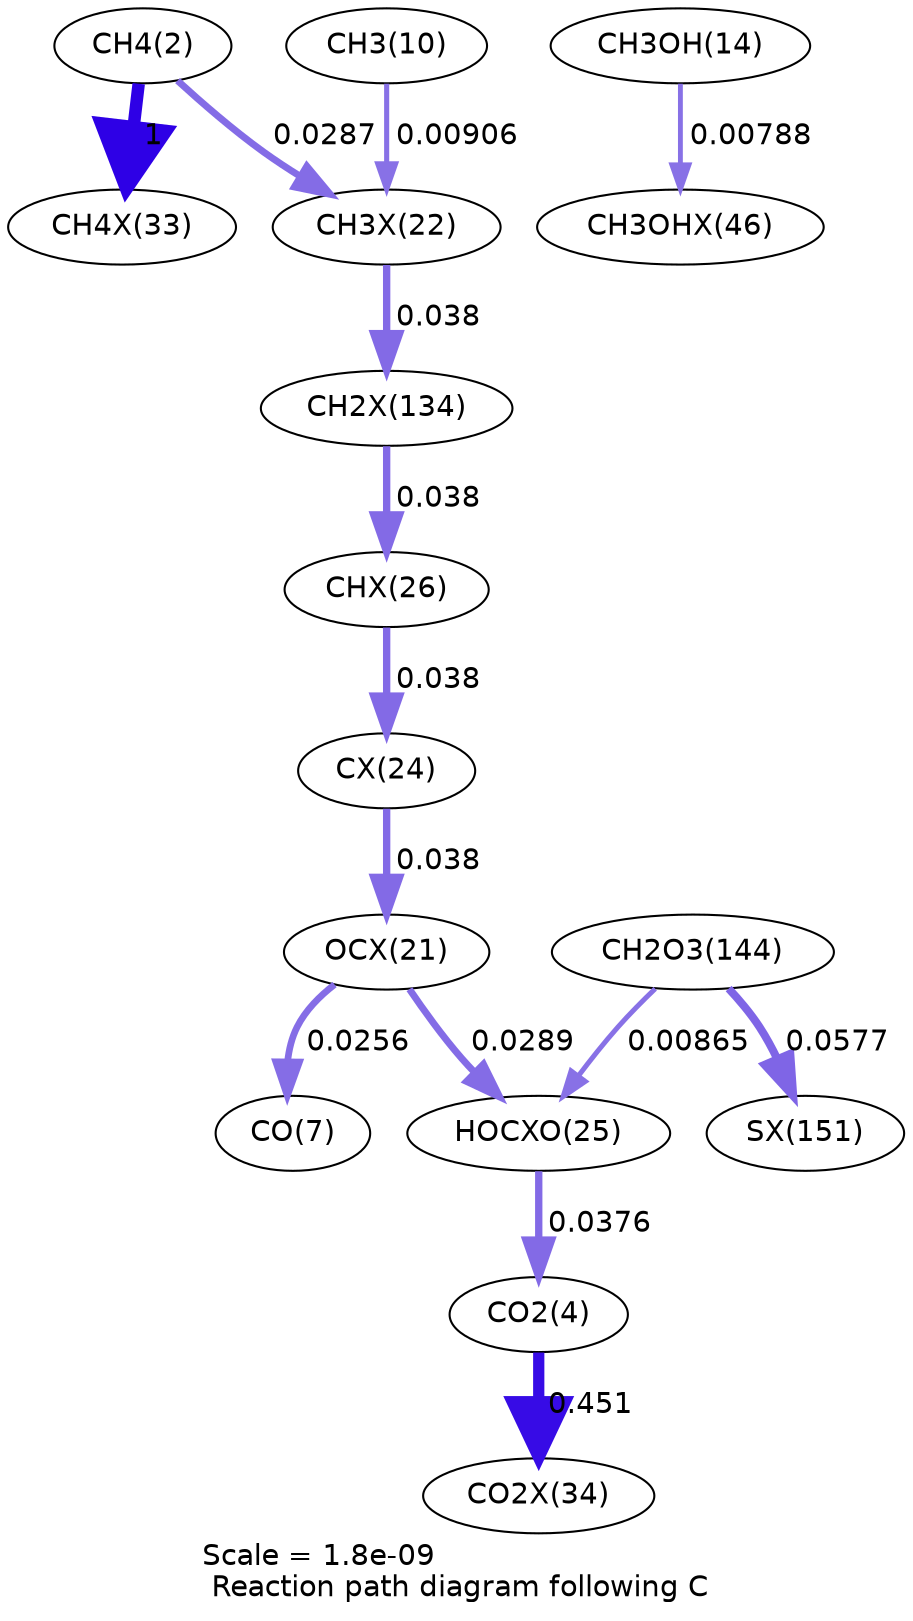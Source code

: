 digraph reaction_paths {
center=1;
s4 -> s34[fontname="Helvetica", penwidth=6, arrowsize=3, color="0.7, 1.5, 0.9"
, label=" 1"];
s4 -> s28[fontname="Helvetica", penwidth=3.32, arrowsize=1.66, color="0.7, 0.529, 0.9"
, label=" 0.0287"];
s12 -> s28[fontname="Helvetica", penwidth=2.45, arrowsize=1.22, color="0.7, 0.509, 0.9"
, label=" 0.00906"];
s28 -> s44[fontname="Helvetica", penwidth=3.53, arrowsize=1.77, color="0.7, 0.538, 0.9"
, label=" 0.038"];
s16 -> s42[fontname="Helvetica", penwidth=2.34, arrowsize=1.17, color="0.7, 0.508, 0.9"
, label=" 0.00788"];
s44 -> s32[fontname="Helvetica", penwidth=3.53, arrowsize=1.77, color="0.7, 0.538, 0.9"
, label=" 0.038"];
s32 -> s30[fontname="Helvetica", penwidth=3.53, arrowsize=1.77, color="0.7, 0.538, 0.9"
, label=" 0.038"];
s27 -> s9[fontname="Helvetica", penwidth=3.23, arrowsize=1.62, color="0.7, 0.526, 0.9"
, label=" 0.0256"];
s27 -> s31[fontname="Helvetica", penwidth=3.33, arrowsize=1.66, color="0.7, 0.529, 0.9"
, label=" 0.0289"];
s30 -> s27[fontname="Helvetica", penwidth=3.53, arrowsize=1.77, color="0.7, 0.538, 0.9"
, label=" 0.038"];
s31 -> s6[fontname="Helvetica", penwidth=3.52, arrowsize=1.76, color="0.7, 0.538, 0.9"
, label=" 0.0376"];
s6 -> s35[fontname="Helvetica", penwidth=5.4, arrowsize=2.7, color="0.7, 0.951, 0.9"
, label=" 0.451"];
s22 -> s31[fontname="Helvetica", penwidth=2.41, arrowsize=1.21, color="0.7, 0.509, 0.9"
, label=" 0.00865"];
s22 -> s49[fontname="Helvetica", penwidth=3.85, arrowsize=1.92, color="0.7, 0.558, 0.9"
, label=" 0.0577"];
s4 [ fontname="Helvetica", label="CH4(2)"];
s6 [ fontname="Helvetica", label="CO2(4)"];
s9 [ fontname="Helvetica", label="CO(7)"];
s12 [ fontname="Helvetica", label="CH3(10)"];
s16 [ fontname="Helvetica", label="CH3OH(14)"];
s22 [ fontname="Helvetica", label="CH2O3(144)"];
s27 [ fontname="Helvetica", label="OCX(21)"];
s28 [ fontname="Helvetica", label="CH3X(22)"];
s30 [ fontname="Helvetica", label="CX(24)"];
s31 [ fontname="Helvetica", label="HOCXO(25)"];
s32 [ fontname="Helvetica", label="CHX(26)"];
s34 [ fontname="Helvetica", label="CH4X(33)"];
s35 [ fontname="Helvetica", label="CO2X(34)"];
s42 [ fontname="Helvetica", label="CH3OHX(46)"];
s44 [ fontname="Helvetica", label="CH2X(134)"];
s49 [ fontname="Helvetica", label="SX(151)"];
 label = "Scale = 1.8e-09\l Reaction path diagram following C";
 fontname = "Helvetica";
}
